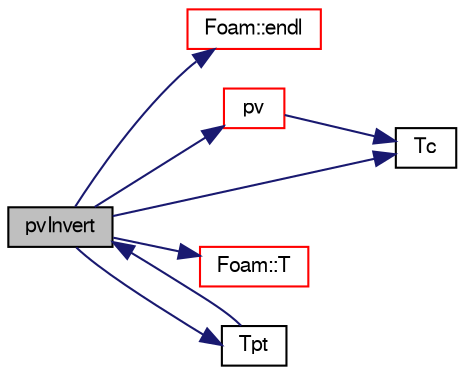 digraph "pvInvert"
{
  bgcolor="transparent";
  edge [fontname="FreeSans",fontsize="10",labelfontname="FreeSans",labelfontsize="10"];
  node [fontname="FreeSans",fontsize="10",shape=record];
  rankdir="LR";
  Node677 [label="pvInvert",height=0.2,width=0.4,color="black", fillcolor="grey75", style="filled", fontcolor="black"];
  Node677 -> Node678 [color="midnightblue",fontsize="10",style="solid",fontname="FreeSans"];
  Node678 [label="Foam::endl",height=0.2,width=0.4,color="red",URL="$a21124.html#a2db8fe02a0d3909e9351bb4275b23ce4",tooltip="Add newline and flush stream. "];
  Node677 -> Node680 [color="midnightblue",fontsize="10",style="solid",fontname="FreeSans"];
  Node680 [label="pv",height=0.2,width=0.4,color="red",URL="$a29842.html#a7b8b4899693f38490f7afb2b76c128d1",tooltip="Calculate the mixture vapour pressure [Pa]. "];
  Node680 -> Node682 [color="midnightblue",fontsize="10",style="solid",fontname="FreeSans"];
  Node682 [label="Tc",height=0.2,width=0.4,color="black",URL="$a29842.html#a6ee0ffcf85eb679aed8d0587c8da00c9",tooltip="Calculate the critical temperature of mixture. "];
  Node677 -> Node694 [color="midnightblue",fontsize="10",style="solid",fontname="FreeSans"];
  Node694 [label="Foam::T",height=0.2,width=0.4,color="red",URL="$a21124.html#ae57fda0abb14bb0944947c463c6e09d4"];
  Node677 -> Node682 [color="midnightblue",fontsize="10",style="solid",fontname="FreeSans"];
  Node677 -> Node699 [color="midnightblue",fontsize="10",style="solid",fontname="FreeSans"];
  Node699 [label="Tpt",height=0.2,width=0.4,color="black",URL="$a29842.html#afc5ea8ce31100788545a89042d8ed826",tooltip="Return pseudo triple point temperature (mole averaged formulation) "];
  Node699 -> Node677 [color="midnightblue",fontsize="10",style="solid",fontname="FreeSans"];
}
